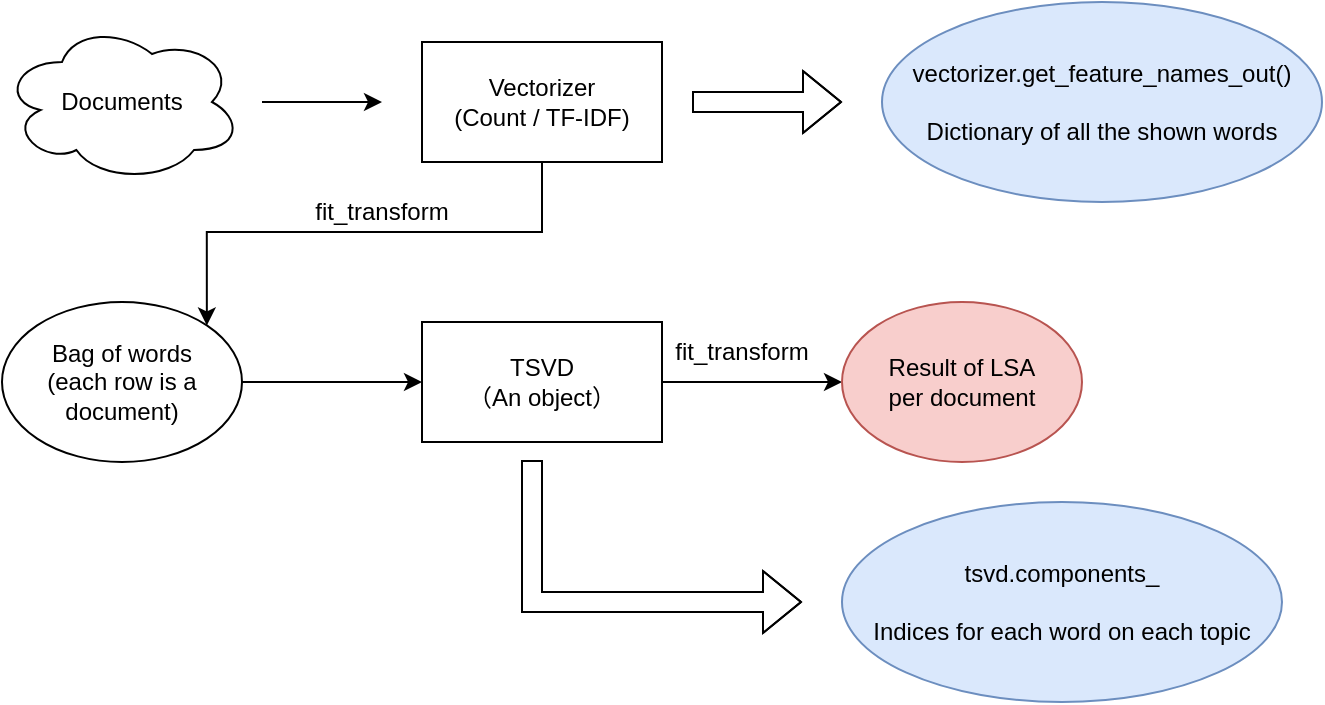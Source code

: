 <mxfile version="16.1.2" type="device"><diagram id="caR4PDCiw0evXC6dKoEd" name="第 1 页"><mxGraphModel dx="946" dy="592" grid="1" gridSize="10" guides="1" tooltips="1" connect="1" arrows="1" fold="1" page="1" pageScale="1" pageWidth="827" pageHeight="1169" math="0" shadow="0"><root><mxCell id="0"/><mxCell id="1" parent="0"/><mxCell id="QrYrqYngge_XbbKk0Eyz-1" value="Documents" style="ellipse;shape=cloud;whiteSpace=wrap;html=1;" vertex="1" parent="1"><mxGeometry x="110" y="120" width="120" height="80" as="geometry"/></mxCell><mxCell id="QrYrqYngge_XbbKk0Eyz-2" value="" style="endArrow=classic;html=1;rounded=0;" edge="1" parent="1"><mxGeometry width="50" height="50" relative="1" as="geometry"><mxPoint x="240" y="160" as="sourcePoint"/><mxPoint x="300" y="160" as="targetPoint"/></mxGeometry></mxCell><mxCell id="QrYrqYngge_XbbKk0Eyz-13" style="edgeStyle=orthogonalEdgeStyle;rounded=0;orthogonalLoop=1;jettySize=auto;html=1;exitX=0.5;exitY=1;exitDx=0;exitDy=0;entryX=1;entryY=0;entryDx=0;entryDy=0;" edge="1" parent="1" source="QrYrqYngge_XbbKk0Eyz-4" target="QrYrqYngge_XbbKk0Eyz-8"><mxGeometry relative="1" as="geometry"/></mxCell><mxCell id="QrYrqYngge_XbbKk0Eyz-4" value="Vectorizer&lt;br&gt;(Count / TF-IDF)" style="rounded=0;whiteSpace=wrap;html=1;" vertex="1" parent="1"><mxGeometry x="320" y="130" width="120" height="60" as="geometry"/></mxCell><mxCell id="QrYrqYngge_XbbKk0Eyz-10" style="edgeStyle=orthogonalEdgeStyle;rounded=0;orthogonalLoop=1;jettySize=auto;html=1;exitX=1;exitY=0.5;exitDx=0;exitDy=0;entryX=0;entryY=0.5;entryDx=0;entryDy=0;" edge="1" parent="1" source="QrYrqYngge_XbbKk0Eyz-8" target="QrYrqYngge_XbbKk0Eyz-9"><mxGeometry relative="1" as="geometry"/></mxCell><mxCell id="QrYrqYngge_XbbKk0Eyz-8" value="Bag of words&lt;br&gt;(each row is a document)" style="ellipse;whiteSpace=wrap;html=1;" vertex="1" parent="1"><mxGeometry x="110" y="260" width="120" height="80" as="geometry"/></mxCell><mxCell id="QrYrqYngge_XbbKk0Eyz-12" style="edgeStyle=orthogonalEdgeStyle;rounded=0;orthogonalLoop=1;jettySize=auto;html=1;exitX=1;exitY=0.5;exitDx=0;exitDy=0;entryX=0;entryY=0.5;entryDx=0;entryDy=0;" edge="1" parent="1" source="QrYrqYngge_XbbKk0Eyz-9" target="QrYrqYngge_XbbKk0Eyz-11"><mxGeometry relative="1" as="geometry"/></mxCell><mxCell id="QrYrqYngge_XbbKk0Eyz-9" value="TSVD&lt;br&gt;（An object）" style="rounded=0;whiteSpace=wrap;html=1;" vertex="1" parent="1"><mxGeometry x="320" y="270" width="120" height="60" as="geometry"/></mxCell><mxCell id="QrYrqYngge_XbbKk0Eyz-11" value="Result of LSA&lt;br&gt;per document" style="ellipse;whiteSpace=wrap;html=1;fillColor=#f8cecc;strokeColor=#b85450;" vertex="1" parent="1"><mxGeometry x="530" y="260" width="120" height="80" as="geometry"/></mxCell><mxCell id="QrYrqYngge_XbbKk0Eyz-14" value="fit_transform" style="text;html=1;strokeColor=none;fillColor=none;align=center;verticalAlign=middle;whiteSpace=wrap;rounded=0;" vertex="1" parent="1"><mxGeometry x="450" y="270" width="60" height="30" as="geometry"/></mxCell><mxCell id="QrYrqYngge_XbbKk0Eyz-15" value="fit_transform" style="text;html=1;strokeColor=none;fillColor=none;align=center;verticalAlign=middle;whiteSpace=wrap;rounded=0;" vertex="1" parent="1"><mxGeometry x="270" y="200" width="60" height="30" as="geometry"/></mxCell><mxCell id="QrYrqYngge_XbbKk0Eyz-16" value="" style="shape=flexArrow;endArrow=classic;html=1;rounded=0;" edge="1" parent="1"><mxGeometry width="50" height="50" relative="1" as="geometry"><mxPoint x="455" y="160" as="sourcePoint"/><mxPoint x="530" y="160" as="targetPoint"/><Array as="points"><mxPoint x="500" y="160"/></Array></mxGeometry></mxCell><mxCell id="QrYrqYngge_XbbKk0Eyz-17" value="vectorizer.get_feature_names_out()&lt;br&gt;&lt;br&gt;Dictionary of all the shown words" style="ellipse;whiteSpace=wrap;html=1;fillColor=#dae8fc;strokeColor=#6c8ebf;" vertex="1" parent="1"><mxGeometry x="550" y="110" width="220" height="100" as="geometry"/></mxCell><mxCell id="QrYrqYngge_XbbKk0Eyz-20" value="" style="shape=flexArrow;endArrow=classic;html=1;rounded=0;" edge="1" parent="1"><mxGeometry width="50" height="50" relative="1" as="geometry"><mxPoint x="375" y="339" as="sourcePoint"/><mxPoint x="510" y="410" as="targetPoint"/><Array as="points"><mxPoint x="375" y="410"/><mxPoint x="470" y="410"/></Array></mxGeometry></mxCell><mxCell id="QrYrqYngge_XbbKk0Eyz-21" value="tsvd.components_&lt;br&gt;&lt;br&gt;Indices for each word on each topic" style="ellipse;whiteSpace=wrap;html=1;fillColor=#dae8fc;strokeColor=#6c8ebf;" vertex="1" parent="1"><mxGeometry x="530" y="360" width="220" height="100" as="geometry"/></mxCell></root></mxGraphModel></diagram></mxfile>
